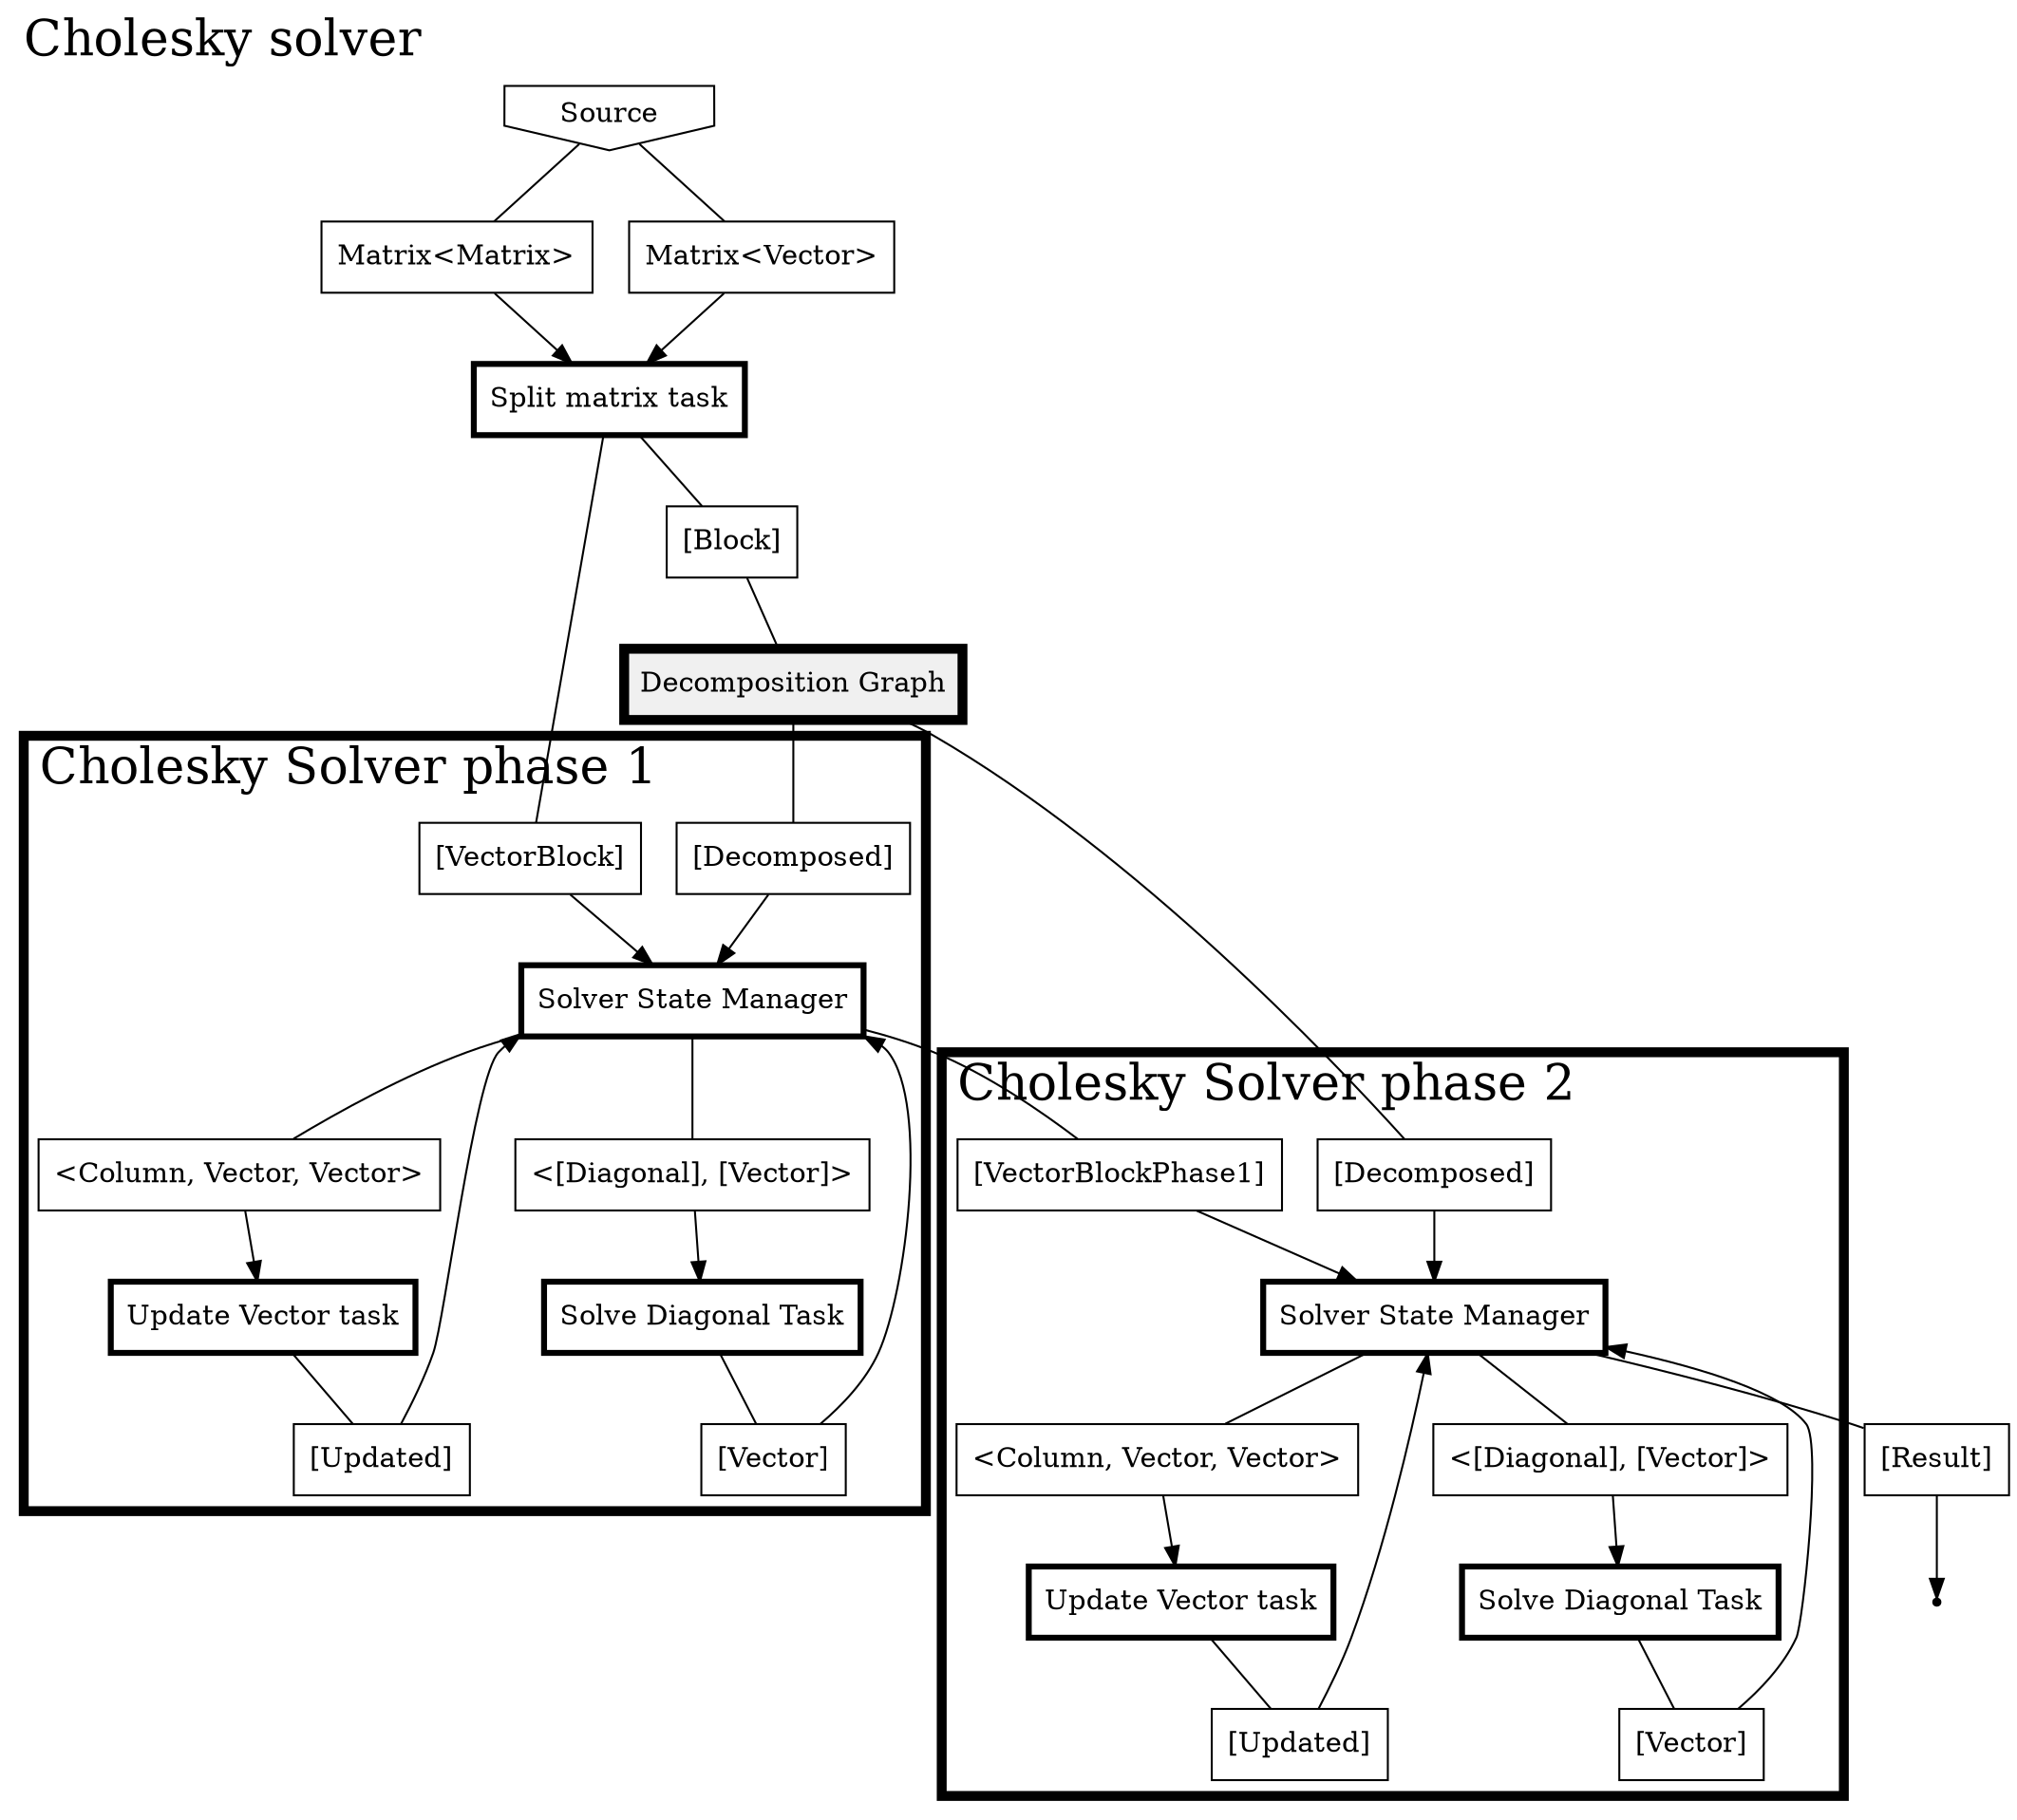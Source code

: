 digraph x0x64d419d5bd90 {
label="Cholesky solver"; fontsize=25; penwidth=5; labelloc=top; labeljust=left;
x0x64d419d64180 [label="Source", shape=invhouse];
x0x64d419fc3f50 [label="Sink", shape=point];
x0x64d419d5ddf0 [label="Split matrix task",shape=rect, penwidth=3];
subgraph clusterx0x64d419d8d4c0 {
label="Cholesky Solver phase 2"; fontsize=25; penwidth=5;
x0x64d419d6b630 [label="Solver State Manager", shape=rect, penwidth=3];
x0x64d419faf300 [label="Update Vector task", shape=rect, penwidth=3];
x0x64d419faf9b0 [label="Solve Diagonal Task",shape=rect, penwidth=3];
"edgex0x64d419d6b630[Decomposed]"[label="[Decomposed]", shape=rect];
"edgex0x64d419d6b630[VectorBlockPhase1]"[label="[VectorBlockPhase1]", shape=rect];
"edgex0x64d419d6b630[Vector]"[label="[Vector]", shape=rect];
"edgex0x64d419d6b630[Updated]"[label="[Updated]", shape=rect];
"edgex0x64d419faf300<Column, Vector, Vector>"[label="<Column, Vector, Vector>", shape=rect];
"edgex0x64d419faf9b0<[Diagonal], [Vector]>"[label="<[Diagonal], [Vector]>", shape=rect];
}
subgraph clusterx0x64d419db4ac0 {
label="Cholesky Solver phase 1"; fontsize=25; penwidth=5;
x0x64d419d72270 [label="Solver State Manager", shape=rect, penwidth=3];
x0x64d419fae4d0 [label="Update Vector task", shape=rect, penwidth=3];
x0x64d419fbbaf0 [label="Solve Diagonal Task", shape=rect, penwidth=3];
"edgex0x64d419d72270[Decomposed]"[label="[Decomposed]", shape=rect];
"edgex0x64d419d72270[VectorBlock]"[label="[VectorBlock]", shape=rect];
"edgex0x64d419d72270[Vector]"[label="[Vector]", shape=rect];
"edgex0x64d419d72270[Updated]"[label="[Updated]", shape=rect];
"edgex0x64d419fae4d0<Column, Vector, Vector>"[label="<Column, Vector, Vector>", shape=rect];
"edgex0x64d419fbbaf0<[Diagonal], [Vector]>"[label="<[Diagonal], [Vector]>", shape=rect];
}
"decomposition_graph"[label="Decomposition Graph", shape=rect, penwidth=5, fillcolor="#f0f0f0ff", style=filled]
"edgex0x64d419fc3f50[Result]"[label="[Result]", shape=rect];
"edgex0x64d419d5ddf0Matrix<Matrix>"[label="Matrix<Matrix>", shape=rect];
"edgex0x64d419d5ddf0Matrix<Vector>"[label="Matrix<Vector>", shape=rect];
"x0x64d419d6b630" -> "edgex0x64d419fc3f50[Result]"[penwidth=1, dir=none];
"edgex0x64d419fc3f50[Result]" -> "x0x64d419fc3f50"[penwidth=1];
"x0x64d419d64180" -> "edgex0x64d419d5ddf0Matrix<Matrix>"[penwidth=1, dir=none];
"edgex0x64d419d5ddf0Matrix<Matrix>" -> "x0x64d419d5ddf0"[penwidth=1];
"x0x64d419d64180" -> "edgex0x64d419d5ddf0Matrix<Vector>"[penwidth=1, dir=none];
"edgex0x64d419d5ddf0Matrix<Vector>" -> "x0x64d419d5ddf0"[penwidth=1];
"decomposition_graph" -> "edgex0x64d419d6b630[Decomposed]"[penwidth=1, dir=none];
"edgex0x64d419d6b630[Decomposed]" -> "x0x64d419d6b630"[penwidth=1];
"x0x64d419d72270" -> "edgex0x64d419d6b630[VectorBlockPhase1]"[penwidth=1, dir=none];
"edgex0x64d419d6b630[VectorBlockPhase1]" -> "x0x64d419d6b630"[penwidth=1];
"x0x64d419faf9b0" -> "edgex0x64d419d6b630[Vector]"[penwidth=1, dir=none];
"edgex0x64d419d6b630[Vector]" -> "x0x64d419d6b630"[penwidth=1];
"x0x64d419faf300" -> "edgex0x64d419d6b630[Updated]"[penwidth=1, dir=none];
"edgex0x64d419d6b630[Updated]" -> "x0x64d419d6b630"[penwidth=1];
"x0x64d419d6b630" -> "edgex0x64d419faf300<Column, Vector, Vector>"[penwidth=1, dir=none];
"edgex0x64d419faf300<Column, Vector, Vector>" -> "x0x64d419faf300"[penwidth=1];
"x0x64d419d6b630" -> "edgex0x64d419faf9b0<[Diagonal], [Vector]>"[penwidth=1, dir=none];
"edgex0x64d419faf9b0<[Diagonal], [Vector]>" -> "x0x64d419faf9b0"[penwidth=1];
"decomposition_graph" -> "edgex0x64d419d72270[Decomposed]"[penwidth=1, dir=none];
"edgex0x64d419d72270[Decomposed]" -> "x0x64d419d72270"[penwidth=1];
"x0x64d419d5ddf0" -> "edgex0x64d419d72270[VectorBlock]"[penwidth=1, dir=none];
"edgex0x64d419d72270[VectorBlock]" -> "x0x64d419d72270"[penwidth=1];
"x0x64d419fbbaf0" -> "edgex0x64d419d72270[Vector]"[penwidth=1, dir=none];
"edgex0x64d419d72270[Vector]" -> "x0x64d419d72270"[penwidth=1];
"x0x64d419fae4d0" -> "edgex0x64d419d72270[Updated]"[penwidth=1, dir=none];
"edgex0x64d419d72270[Updated]" -> "x0x64d419d72270"[penwidth=1];
"x0x64d419d72270" -> "edgex0x64d419fae4d0<Column, Vector, Vector>"[penwidth=1, dir=none];
"edgex0x64d419fae4d0<Column, Vector, Vector>" -> "x0x64d419fae4d0"[penwidth=1];
"x0x64d419d72270" -> "edgex0x64d419fbbaf0<[Diagonal], [Vector]>"[penwidth=1, dir=none];
"edgex0x64d419fbbaf0<[Diagonal], [Vector]>" -> "x0x64d419fbbaf0"[penwidth=1];
"x0x64d419d5ddf0" -> "[Block]"[penwidth=1, dir=none];
"[Block]"[shape=rect]
"[Block]" -> "decomposition_graph"[penwidth=1, dir=none];
}

